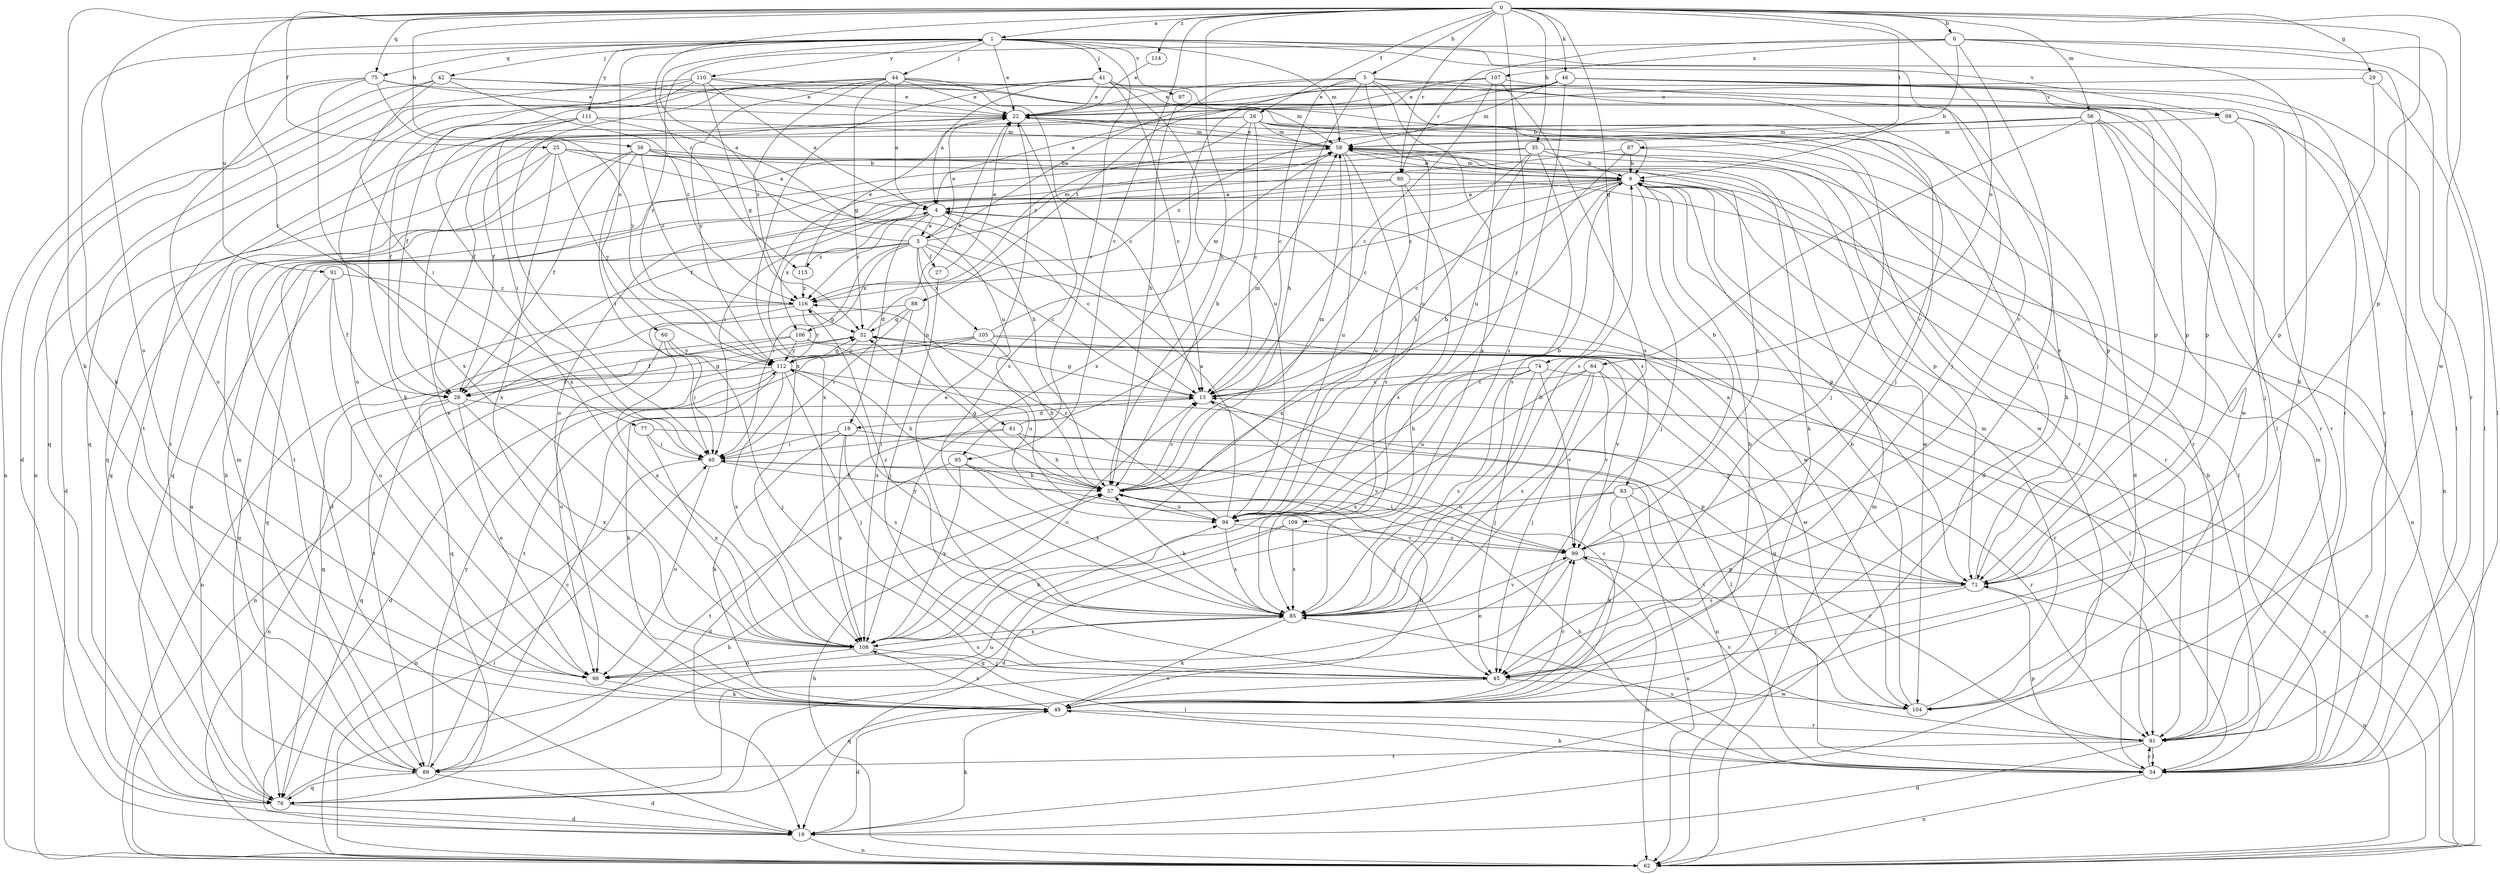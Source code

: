 strict digraph  {
0;
1;
3;
4;
5;
6;
9;
13;
18;
19;
22;
25;
26;
27;
28;
29;
32;
35;
36;
37;
40;
41;
42;
44;
45;
46;
49;
54;
56;
58;
60;
61;
62;
64;
66;
71;
74;
75;
76;
77;
80;
81;
83;
85;
87;
88;
89;
91;
94;
95;
97;
98;
99;
104;
105;
106;
107;
108;
109;
110;
111;
112;
114;
115;
116;
0 -> 1  [label=a];
0 -> 5  [label=b];
0 -> 6  [label=b];
0 -> 25  [label=f];
0 -> 26  [label=f];
0 -> 29  [label=g];
0 -> 35  [label=h];
0 -> 36  [label=h];
0 -> 37  [label=h];
0 -> 46  [label=k];
0 -> 49  [label=k];
0 -> 56  [label=m];
0 -> 64  [label=o];
0 -> 66  [label=o];
0 -> 71  [label=p];
0 -> 74  [label=q];
0 -> 75  [label=q];
0 -> 77  [label=r];
0 -> 80  [label=r];
0 -> 87  [label=t];
0 -> 95  [label=v];
0 -> 104  [label=w];
0 -> 109  [label=y];
0 -> 114  [label=z];
0 -> 115  [label=z];
1 -> 22  [label=e];
1 -> 41  [label=j];
1 -> 42  [label=j];
1 -> 44  [label=j];
1 -> 45  [label=j];
1 -> 49  [label=k];
1 -> 54  [label=l];
1 -> 58  [label=m];
1 -> 60  [label=n];
1 -> 75  [label=q];
1 -> 91  [label=u];
1 -> 95  [label=v];
1 -> 97  [label=v];
1 -> 98  [label=v];
1 -> 110  [label=y];
1 -> 111  [label=y];
3 -> 1  [label=a];
3 -> 13  [label=c];
3 -> 22  [label=e];
3 -> 27  [label=f];
3 -> 40  [label=i];
3 -> 58  [label=m];
3 -> 61  [label=n];
3 -> 76  [label=q];
3 -> 83  [label=s];
3 -> 105  [label=x];
3 -> 106  [label=x];
3 -> 115  [label=z];
4 -> 3  [label=a];
4 -> 13  [label=c];
4 -> 18  [label=d];
4 -> 104  [label=w];
4 -> 106  [label=x];
4 -> 116  [label=z];
5 -> 3  [label=a];
5 -> 13  [label=c];
5 -> 22  [label=e];
5 -> 37  [label=h];
5 -> 45  [label=j];
5 -> 85  [label=s];
5 -> 88  [label=t];
5 -> 94  [label=u];
5 -> 98  [label=v];
5 -> 99  [label=v];
6 -> 9  [label=b];
6 -> 45  [label=j];
6 -> 49  [label=k];
6 -> 54  [label=l];
6 -> 80  [label=r];
6 -> 81  [label=r];
6 -> 107  [label=x];
6 -> 112  [label=y];
9 -> 4  [label=a];
9 -> 13  [label=c];
9 -> 40  [label=i];
9 -> 45  [label=j];
9 -> 54  [label=l];
9 -> 58  [label=m];
9 -> 71  [label=p];
9 -> 81  [label=r];
9 -> 104  [label=w];
9 -> 108  [label=x];
9 -> 116  [label=z];
13 -> 18  [label=d];
13 -> 32  [label=g];
13 -> 62  [label=n];
18 -> 40  [label=i];
18 -> 49  [label=k];
18 -> 85  [label=s];
18 -> 99  [label=v];
18 -> 108  [label=x];
19 -> 49  [label=k];
19 -> 62  [label=n];
22 -> 58  [label=m];
22 -> 85  [label=s];
22 -> 89  [label=t];
25 -> 9  [label=b];
25 -> 19  [label=d];
25 -> 37  [label=h];
25 -> 76  [label=q];
25 -> 81  [label=r];
25 -> 108  [label=x];
25 -> 112  [label=y];
26 -> 13  [label=c];
26 -> 19  [label=d];
26 -> 28  [label=f];
26 -> 37  [label=h];
26 -> 45  [label=j];
26 -> 58  [label=m];
26 -> 71  [label=p];
26 -> 76  [label=q];
26 -> 116  [label=z];
27 -> 22  [label=e];
27 -> 45  [label=j];
28 -> 32  [label=g];
28 -> 54  [label=l];
28 -> 62  [label=n];
28 -> 66  [label=o];
28 -> 76  [label=q];
28 -> 108  [label=x];
29 -> 22  [label=e];
29 -> 54  [label=l];
29 -> 71  [label=p];
32 -> 22  [label=e];
32 -> 76  [label=q];
32 -> 104  [label=w];
32 -> 112  [label=y];
35 -> 9  [label=b];
35 -> 13  [label=c];
35 -> 37  [label=h];
35 -> 66  [label=o];
35 -> 71  [label=p];
35 -> 85  [label=s];
35 -> 89  [label=t];
35 -> 104  [label=w];
36 -> 4  [label=a];
36 -> 9  [label=b];
36 -> 28  [label=f];
36 -> 40  [label=i];
36 -> 76  [label=q];
36 -> 99  [label=v];
36 -> 116  [label=z];
37 -> 13  [label=c];
37 -> 32  [label=g];
37 -> 58  [label=m];
37 -> 94  [label=u];
40 -> 37  [label=h];
40 -> 62  [label=n];
40 -> 66  [label=o];
41 -> 4  [label=a];
41 -> 13  [label=c];
41 -> 22  [label=e];
41 -> 49  [label=k];
41 -> 58  [label=m];
41 -> 81  [label=r];
41 -> 94  [label=u];
41 -> 108  [label=x];
42 -> 19  [label=d];
42 -> 22  [label=e];
42 -> 40  [label=i];
42 -> 54  [label=l];
42 -> 76  [label=q];
42 -> 116  [label=z];
44 -> 4  [label=a];
44 -> 9  [label=b];
44 -> 13  [label=c];
44 -> 22  [label=e];
44 -> 32  [label=g];
44 -> 40  [label=i];
44 -> 66  [label=o];
44 -> 71  [label=p];
44 -> 112  [label=y];
44 -> 116  [label=z];
45 -> 22  [label=e];
45 -> 76  [label=q];
45 -> 104  [label=w];
46 -> 22  [label=e];
46 -> 28  [label=f];
46 -> 54  [label=l];
46 -> 58  [label=m];
46 -> 71  [label=p];
46 -> 81  [label=r];
46 -> 85  [label=s];
46 -> 108  [label=x];
49 -> 9  [label=b];
49 -> 13  [label=c];
49 -> 19  [label=d];
49 -> 22  [label=e];
49 -> 37  [label=h];
49 -> 81  [label=r];
49 -> 99  [label=v];
49 -> 108  [label=x];
54 -> 9  [label=b];
54 -> 32  [label=g];
54 -> 37  [label=h];
54 -> 49  [label=k];
54 -> 58  [label=m];
54 -> 62  [label=n];
54 -> 71  [label=p];
54 -> 81  [label=r];
54 -> 85  [label=s];
56 -> 19  [label=d];
56 -> 28  [label=f];
56 -> 54  [label=l];
56 -> 58  [label=m];
56 -> 81  [label=r];
56 -> 85  [label=s];
56 -> 104  [label=w];
56 -> 116  [label=z];
58 -> 9  [label=b];
58 -> 22  [label=e];
58 -> 49  [label=k];
58 -> 85  [label=s];
58 -> 94  [label=u];
58 -> 108  [label=x];
60 -> 40  [label=i];
60 -> 45  [label=j];
60 -> 66  [label=o];
60 -> 112  [label=y];
61 -> 19  [label=d];
61 -> 37  [label=h];
61 -> 40  [label=i];
61 -> 58  [label=m];
61 -> 81  [label=r];
62 -> 13  [label=c];
62 -> 37  [label=h];
62 -> 40  [label=i];
62 -> 58  [label=m];
64 -> 13  [label=c];
64 -> 45  [label=j];
64 -> 71  [label=p];
64 -> 85  [label=s];
64 -> 99  [label=v];
64 -> 108  [label=x];
66 -> 49  [label=k];
66 -> 85  [label=s];
71 -> 4  [label=a];
71 -> 22  [label=e];
71 -> 45  [label=j];
71 -> 62  [label=n];
71 -> 85  [label=s];
74 -> 13  [label=c];
74 -> 37  [label=h];
74 -> 45  [label=j];
74 -> 62  [label=n];
74 -> 85  [label=s];
74 -> 94  [label=u];
74 -> 99  [label=v];
75 -> 22  [label=e];
75 -> 62  [label=n];
75 -> 66  [label=o];
75 -> 71  [label=p];
75 -> 108  [label=x];
75 -> 112  [label=y];
76 -> 4  [label=a];
76 -> 19  [label=d];
76 -> 37  [label=h];
76 -> 99  [label=v];
77 -> 40  [label=i];
77 -> 71  [label=p];
77 -> 108  [label=x];
80 -> 4  [label=a];
80 -> 19  [label=d];
80 -> 62  [label=n];
80 -> 85  [label=s];
80 -> 94  [label=u];
81 -> 19  [label=d];
81 -> 54  [label=l];
81 -> 89  [label=t];
81 -> 99  [label=v];
83 -> 9  [label=b];
83 -> 19  [label=d];
83 -> 49  [label=k];
83 -> 62  [label=n];
83 -> 81  [label=r];
83 -> 94  [label=u];
85 -> 9  [label=b];
85 -> 37  [label=h];
85 -> 49  [label=k];
85 -> 99  [label=v];
85 -> 108  [label=x];
85 -> 112  [label=y];
85 -> 116  [label=z];
87 -> 9  [label=b];
87 -> 28  [label=f];
87 -> 37  [label=h];
87 -> 81  [label=r];
88 -> 32  [label=g];
88 -> 40  [label=i];
88 -> 76  [label=q];
88 -> 108  [label=x];
89 -> 9  [label=b];
89 -> 13  [label=c];
89 -> 19  [label=d];
89 -> 58  [label=m];
89 -> 76  [label=q];
89 -> 94  [label=u];
89 -> 112  [label=y];
91 -> 28  [label=f];
91 -> 66  [label=o];
91 -> 76  [label=q];
91 -> 116  [label=z];
94 -> 4  [label=a];
94 -> 9  [label=b];
94 -> 85  [label=s];
94 -> 99  [label=v];
94 -> 116  [label=z];
95 -> 37  [label=h];
95 -> 45  [label=j];
95 -> 85  [label=s];
95 -> 89  [label=t];
95 -> 108  [label=x];
97 -> 37  [label=h];
98 -> 45  [label=j];
98 -> 58  [label=m];
98 -> 62  [label=n];
98 -> 81  [label=r];
99 -> 40  [label=i];
99 -> 62  [label=n];
99 -> 66  [label=o];
99 -> 71  [label=p];
104 -> 9  [label=b];
104 -> 40  [label=i];
104 -> 58  [label=m];
105 -> 37  [label=h];
105 -> 54  [label=l];
105 -> 58  [label=m];
105 -> 62  [label=n];
105 -> 89  [label=t];
105 -> 99  [label=v];
105 -> 112  [label=y];
106 -> 28  [label=f];
106 -> 81  [label=r];
106 -> 89  [label=t];
106 -> 94  [label=u];
106 -> 112  [label=y];
107 -> 4  [label=a];
107 -> 13  [label=c];
107 -> 22  [label=e];
107 -> 49  [label=k];
107 -> 85  [label=s];
107 -> 94  [label=u];
108 -> 13  [label=c];
108 -> 45  [label=j];
108 -> 54  [label=l];
108 -> 66  [label=o];
109 -> 76  [label=q];
109 -> 85  [label=s];
109 -> 99  [label=v];
109 -> 108  [label=x];
110 -> 4  [label=a];
110 -> 22  [label=e];
110 -> 32  [label=g];
110 -> 62  [label=n];
110 -> 76  [label=q];
110 -> 89  [label=t];
110 -> 99  [label=v];
111 -> 28  [label=f];
111 -> 40  [label=i];
111 -> 58  [label=m];
111 -> 94  [label=u];
111 -> 108  [label=x];
112 -> 13  [label=c];
112 -> 19  [label=d];
112 -> 28  [label=f];
112 -> 32  [label=g];
112 -> 37  [label=h];
112 -> 45  [label=j];
112 -> 49  [label=k];
112 -> 108  [label=x];
114 -> 22  [label=e];
115 -> 22  [label=e];
115 -> 116  [label=z];
116 -> 32  [label=g];
116 -> 62  [label=n];
116 -> 108  [label=x];
116 -> 112  [label=y];
}
